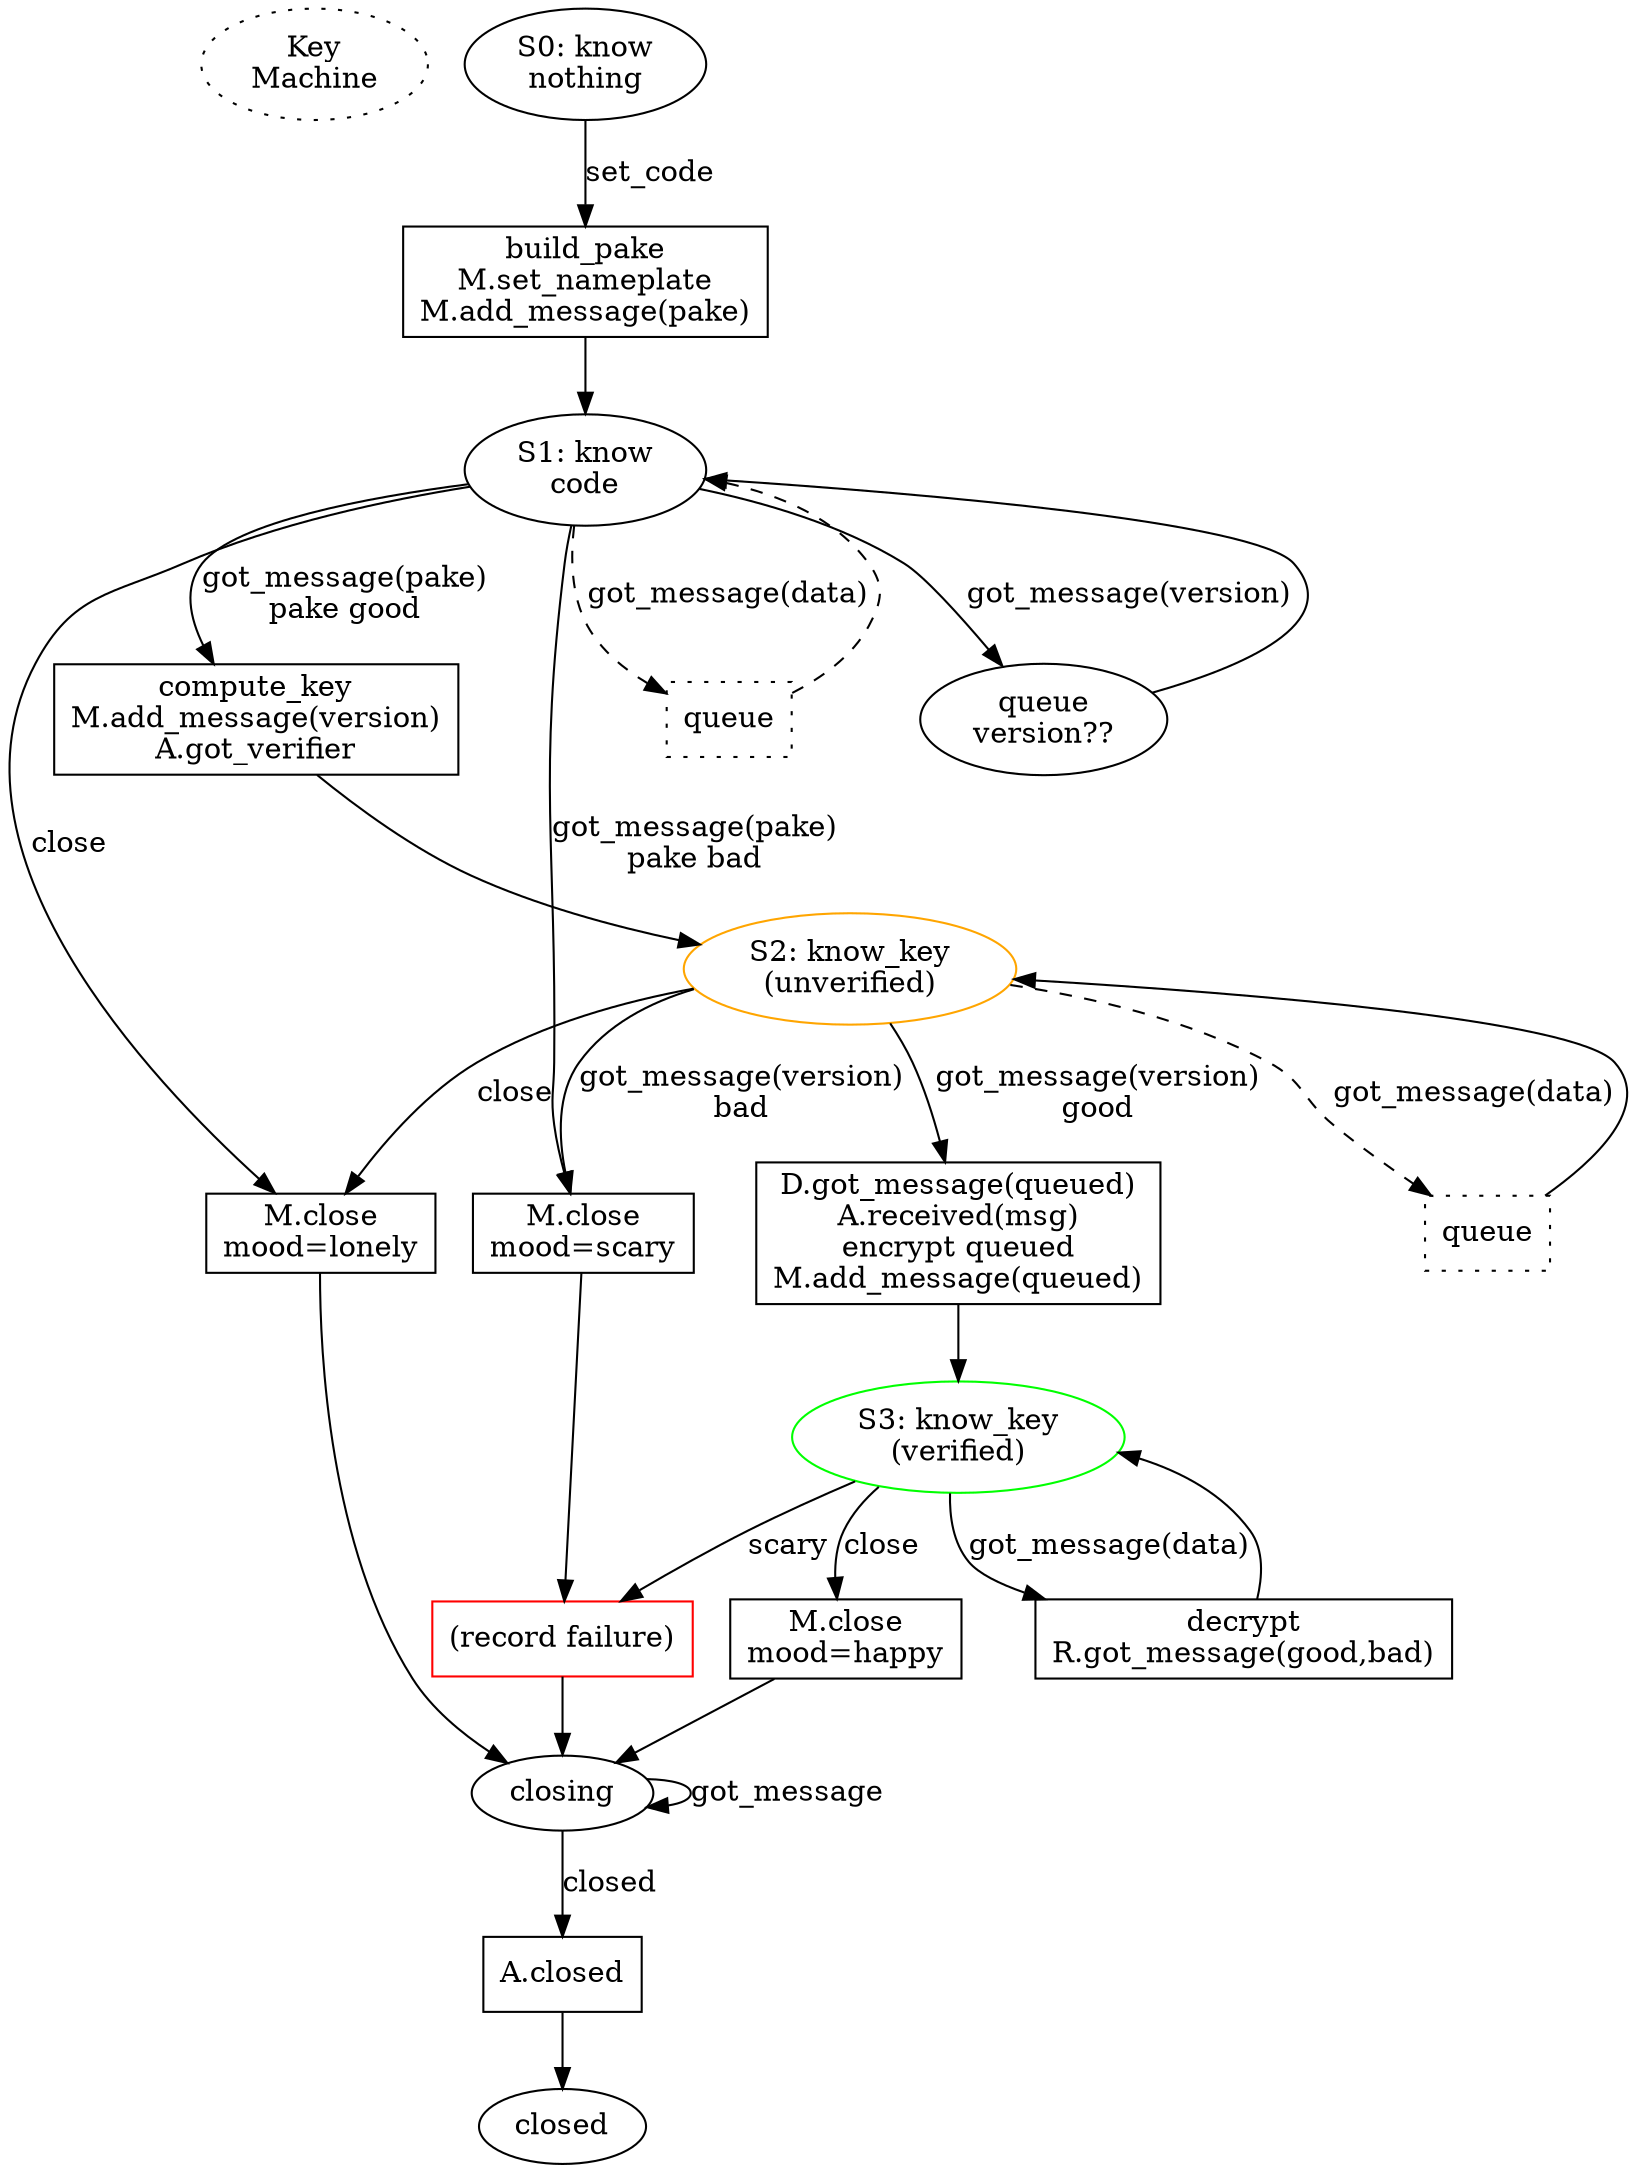 digraph {

        /* could shave a RTT by committing to the nameplate early, before
        finishing the rest of the code input. While the user is still
        typing/completing the code, we claim the nameplate, open the mailbox,
        and retrieve the peer's PAKE message. Then as soon as the user
        finishes entering the code, we build our own PAKE message, send PAKE,
        compute the key, send VERSION. Starting from the Return, this saves
        two round trips. OTOH it adds consequences to hitting Tab. */

        start [label="Key\nMachine" style="dotted"]

        S0 [label="S0: know\nnothing"]
        S0 -> P0_build [label="set_code"]

        P0_build [shape="box" label="build_pake\nM.set_nameplate\nM.add_message(pake)"]
        P0_build -> S1
        S1 [label="S1: know\ncode"]

        /* the Mailbox will deliver each message exactly once, but doesn't
        guarantee ordering: if Alice starts the process, then disconnects,
        then Bob starts (reading PAKE, sending both his PAKE and his VERSION
        phase), then Alice will see both PAKE and VERSION on her next
        connect, and might get the VERSION first.

        The Wormhole will queue inbound messages that it isn't ready for. The
        wormhole shim that lets applications do w.get(phase=) must do
        something similar, queueing inbound messages until it sees one for
        the phase it currently cares about.*/

        S1 -> P_mood_scary [label="got_message(pake)\npake bad"]
        S1 -> P1_compute [label="got_message(pake)\npake good"]
        S1 -> P1_queue_inbound [label="got_message(data)" style="dashed"]
        P1_queue_inbound [shape="box" style="dotted" label="queue"]
        P1_queue_inbound -> S1 [style="dashed"]
        S1 -> P1_queue_version [label="got_message(version)"]
        P1_queue_version [label="queue\nversion??"]
        P1_queue_version -> S1
        S1 -> P_mood_lonely [label="close"]

        P1_compute [label="compute_key\nM.add_message(version)\nA.got_verifier" shape="box"]
        P1_compute -> S2

        P_mood_scary [shape="box" label="M.close\nmood=scary"]
        P_mood_scary -> P_notify_failure

        P_notify_failure [shape="box" label="(record failure)" color="red"]
        P_notify_failure -> S_closing

        S2 [label="S2: know_key\n(unverified)" color="orange"]
        S2 -> P2_queue_inbound [label="got_message(data)" style="dashed"]
        P2_queue_inbound [shape="box" style="dotted" label="queue"]
        P2_queue_inbound -> S2
        S2 -> P2_verified [label="got_message(version)\ngood"]
        S2 -> P_mood_scary [label="got_message(version)\nbad"]
        S2 -> P_mood_lonely [label="close"] /* more like impatient */

        P2_verified [label="D.got_message(queued)\nA.received(msg)\nencrypt queued\nM.add_message(queued)"
                      shape="box"]
        P2_verified -> S3

        S3 [label="S3: know_key\n(verified)" color="green"]
        S3 -> P3_accept [label="got_message(data)"] /* probably phase */
        S3 -> P_mood_happy [label="close"]
        S3 -> P_notify_failure [label="scary"]

        P3_accept [shape="box" label="decrypt\nR.got_message(good,bad)"]
        P3_accept -> S3
        P_mood_happy [shape="box" label="M.close\nmood=happy"]
        P_mood_happy -> S_closing

        P_mood_lonely [shape="box" label="M.close\nmood=lonely"]
        P_mood_lonely -> S_closing

        S_closing [label="closing"]
        S_closing -> P_closed [label="closed"]
        S_closing -> S_closing [label="got_message"]

        P_closed [shape="box" label="A.closed"]
        P_closed -> S_closed
        S_closed [label="closed"]
}
